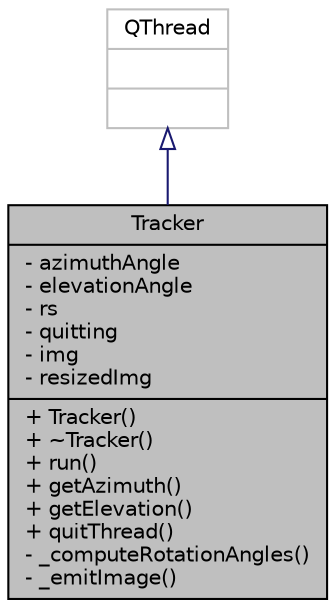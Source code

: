 digraph "Tracker"
{
 // INTERACTIVE_SVG=YES
 // LATEX_PDF_SIZE
  edge [fontname="Helvetica",fontsize="10",labelfontname="Helvetica",labelfontsize="10"];
  node [fontname="Helvetica",fontsize="10",shape=record];
  Node1 [label="{Tracker\n|- azimuthAngle\l- elevationAngle\l- rs\l- quitting\l- img\l- resizedImg\l|+ Tracker()\l+ ~Tracker()\l+ run()\l+ getAzimuth()\l+ getElevation()\l+ quitThread()\l- _computeRotationAngles()\l- _emitImage()\l}",height=0.2,width=0.4,color="black", fillcolor="grey75", style="filled", fontcolor="black",tooltip="Tracker class."];
  Node2 -> Node1 [dir="back",color="midnightblue",fontsize="10",style="solid",arrowtail="onormal",fontname="Helvetica"];
  Node2 [label="{QThread\n||}",height=0.2,width=0.4,color="grey75", fillcolor="white", style="filled",tooltip=" "];
}
